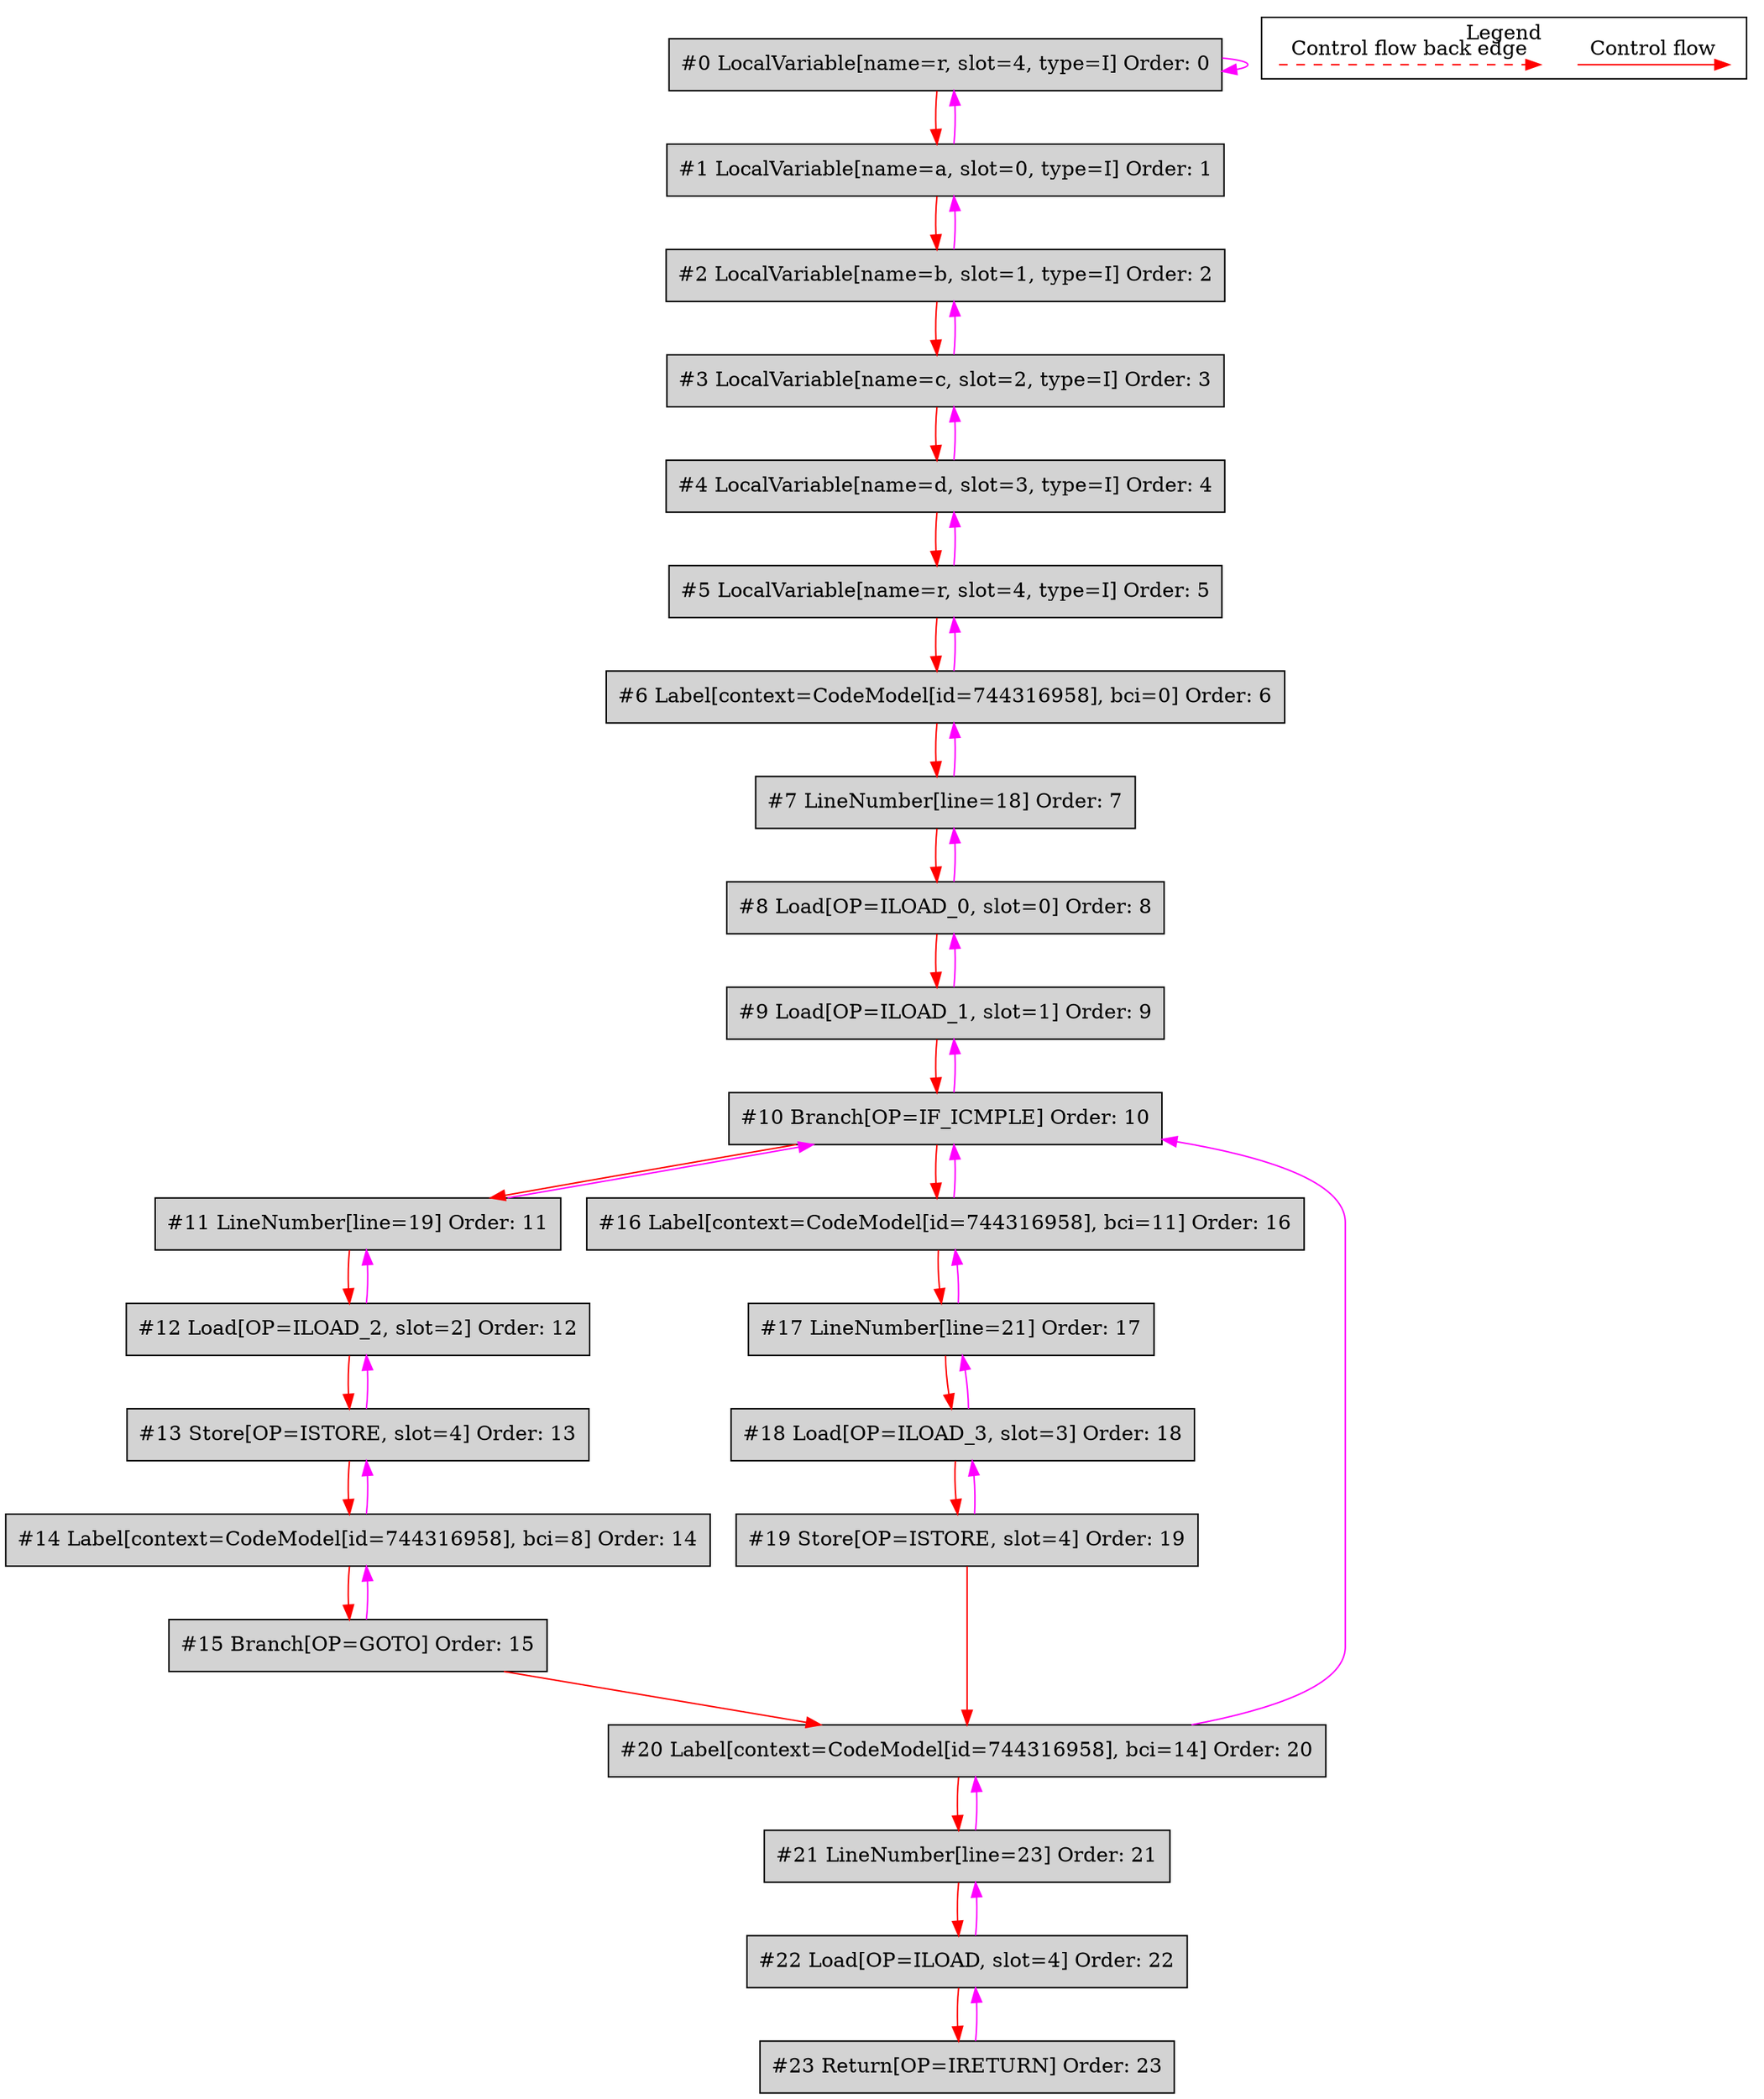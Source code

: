 digraph {
 ordering="in";
 node0[label="#0 LocalVariable[name=r, slot=4, type=I] Order: 0", shape=box, fillcolor=lightgrey, style=filled];
 node1[label="#1 LocalVariable[name=a, slot=0, type=I] Order: 1", shape=box, fillcolor=lightgrey, style=filled];
 node2[label="#2 LocalVariable[name=b, slot=1, type=I] Order: 2", shape=box, fillcolor=lightgrey, style=filled];
 node3[label="#3 LocalVariable[name=c, slot=2, type=I] Order: 3", shape=box, fillcolor=lightgrey, style=filled];
 node4[label="#4 LocalVariable[name=d, slot=3, type=I] Order: 4", shape=box, fillcolor=lightgrey, style=filled];
 node5[label="#5 LocalVariable[name=r, slot=4, type=I] Order: 5", shape=box, fillcolor=lightgrey, style=filled];
 node6[label="#6 Label[context=CodeModel[id=744316958], bci=0] Order: 6", shape=box, fillcolor=lightgrey, style=filled];
 node7[label="#7 LineNumber[line=18] Order: 7", shape=box, fillcolor=lightgrey, style=filled];
 node8[label="#8 Load[OP=ILOAD_0, slot=0] Order: 8", shape=box, fillcolor=lightgrey, style=filled];
 node9[label="#9 Load[OP=ILOAD_1, slot=1] Order: 9", shape=box, fillcolor=lightgrey, style=filled];
 node10[label="#10 Branch[OP=IF_ICMPLE] Order: 10", shape=box, fillcolor=lightgrey, style=filled];
 node11[label="#11 LineNumber[line=19] Order: 11", shape=box, fillcolor=lightgrey, style=filled];
 node12[label="#12 Load[OP=ILOAD_2, slot=2] Order: 12", shape=box, fillcolor=lightgrey, style=filled];
 node13[label="#13 Store[OP=ISTORE, slot=4] Order: 13", shape=box, fillcolor=lightgrey, style=filled];
 node14[label="#14 Label[context=CodeModel[id=744316958], bci=8] Order: 14", shape=box, fillcolor=lightgrey, style=filled];
 node15[label="#15 Branch[OP=GOTO] Order: 15", shape=box, fillcolor=lightgrey, style=filled];
 node16[label="#16 Label[context=CodeModel[id=744316958], bci=11] Order: 16", shape=box, fillcolor=lightgrey, style=filled];
 node17[label="#17 LineNumber[line=21] Order: 17", shape=box, fillcolor=lightgrey, style=filled];
 node18[label="#18 Load[OP=ILOAD_3, slot=3] Order: 18", shape=box, fillcolor=lightgrey, style=filled];
 node19[label="#19 Store[OP=ISTORE, slot=4] Order: 19", shape=box, fillcolor=lightgrey, style=filled];
 node20[label="#20 Label[context=CodeModel[id=744316958], bci=14] Order: 20", shape=box, fillcolor=lightgrey, style=filled];
 node21[label="#21 LineNumber[line=23] Order: 21", shape=box, fillcolor=lightgrey, style=filled];
 node22[label="#22 Load[OP=ILOAD, slot=4] Order: 22", shape=box, fillcolor=lightgrey, style=filled];
 node23[label="#23 Return[OP=IRETURN] Order: 23", shape=box, fillcolor=lightgrey, style=filled];
 node0 -> node0[color=fuchsia];
 node0 -> node1[color=red];
 node1 -> node0[color=fuchsia];
 node1 -> node2[color=red];
 node2 -> node1[color=fuchsia];
 node2 -> node3[color=red];
 node3 -> node2[color=fuchsia];
 node3 -> node4[color=red];
 node4 -> node3[color=fuchsia];
 node4 -> node5[color=red];
 node5 -> node4[color=fuchsia];
 node5 -> node6[color=red];
 node6 -> node5[color=fuchsia];
 node6 -> node7[color=red];
 node7 -> node6[color=fuchsia];
 node7 -> node8[color=red];
 node8 -> node7[color=fuchsia];
 node8 -> node9[color=red];
 node9 -> node8[color=fuchsia];
 node9 -> node10[color=red];
 node10 -> node9[color=fuchsia];
 node10 -> node11[color=red];
 node11 -> node10[color=fuchsia];
 node11 -> node12[color=red];
 node12 -> node11[color=fuchsia];
 node12 -> node13[color=red];
 node13 -> node12[color=fuchsia];
 node13 -> node14[color=red];
 node14 -> node13[color=fuchsia];
 node14 -> node15[color=red];
 node15 -> node14[color=fuchsia];
 node10 -> node16[color=red];
 node16 -> node10[color=fuchsia];
 node16 -> node17[color=red];
 node17 -> node16[color=fuchsia];
 node17 -> node18[color=red];
 node18 -> node17[color=fuchsia];
 node18 -> node19[color=red];
 node19 -> node18[color=fuchsia];
 node15 -> node20[color=red];
 node19 -> node20[color=red];
 node20 -> node10[color=fuchsia];
 node20 -> node21[color=red];
 node21 -> node20[color=fuchsia];
 node21 -> node22[color=red];
 node22 -> node21[color=fuchsia];
 node22 -> node23[color=red];
 node23 -> node22[color=fuchsia];
 subgraph cluster_000 {
  label = "Legend";
  node [shape=point]
  {
   rank=same;
   c0 [style = invis];
   c1 [style = invis];
   c2 [style = invis];
   c3 [style = invis];
  }
  c0 -> c1 [label="Control flow", style=solid, color=red]
  c2 -> c3 [label="Control flow back edge", style=dashed, color=red]
 }

}
